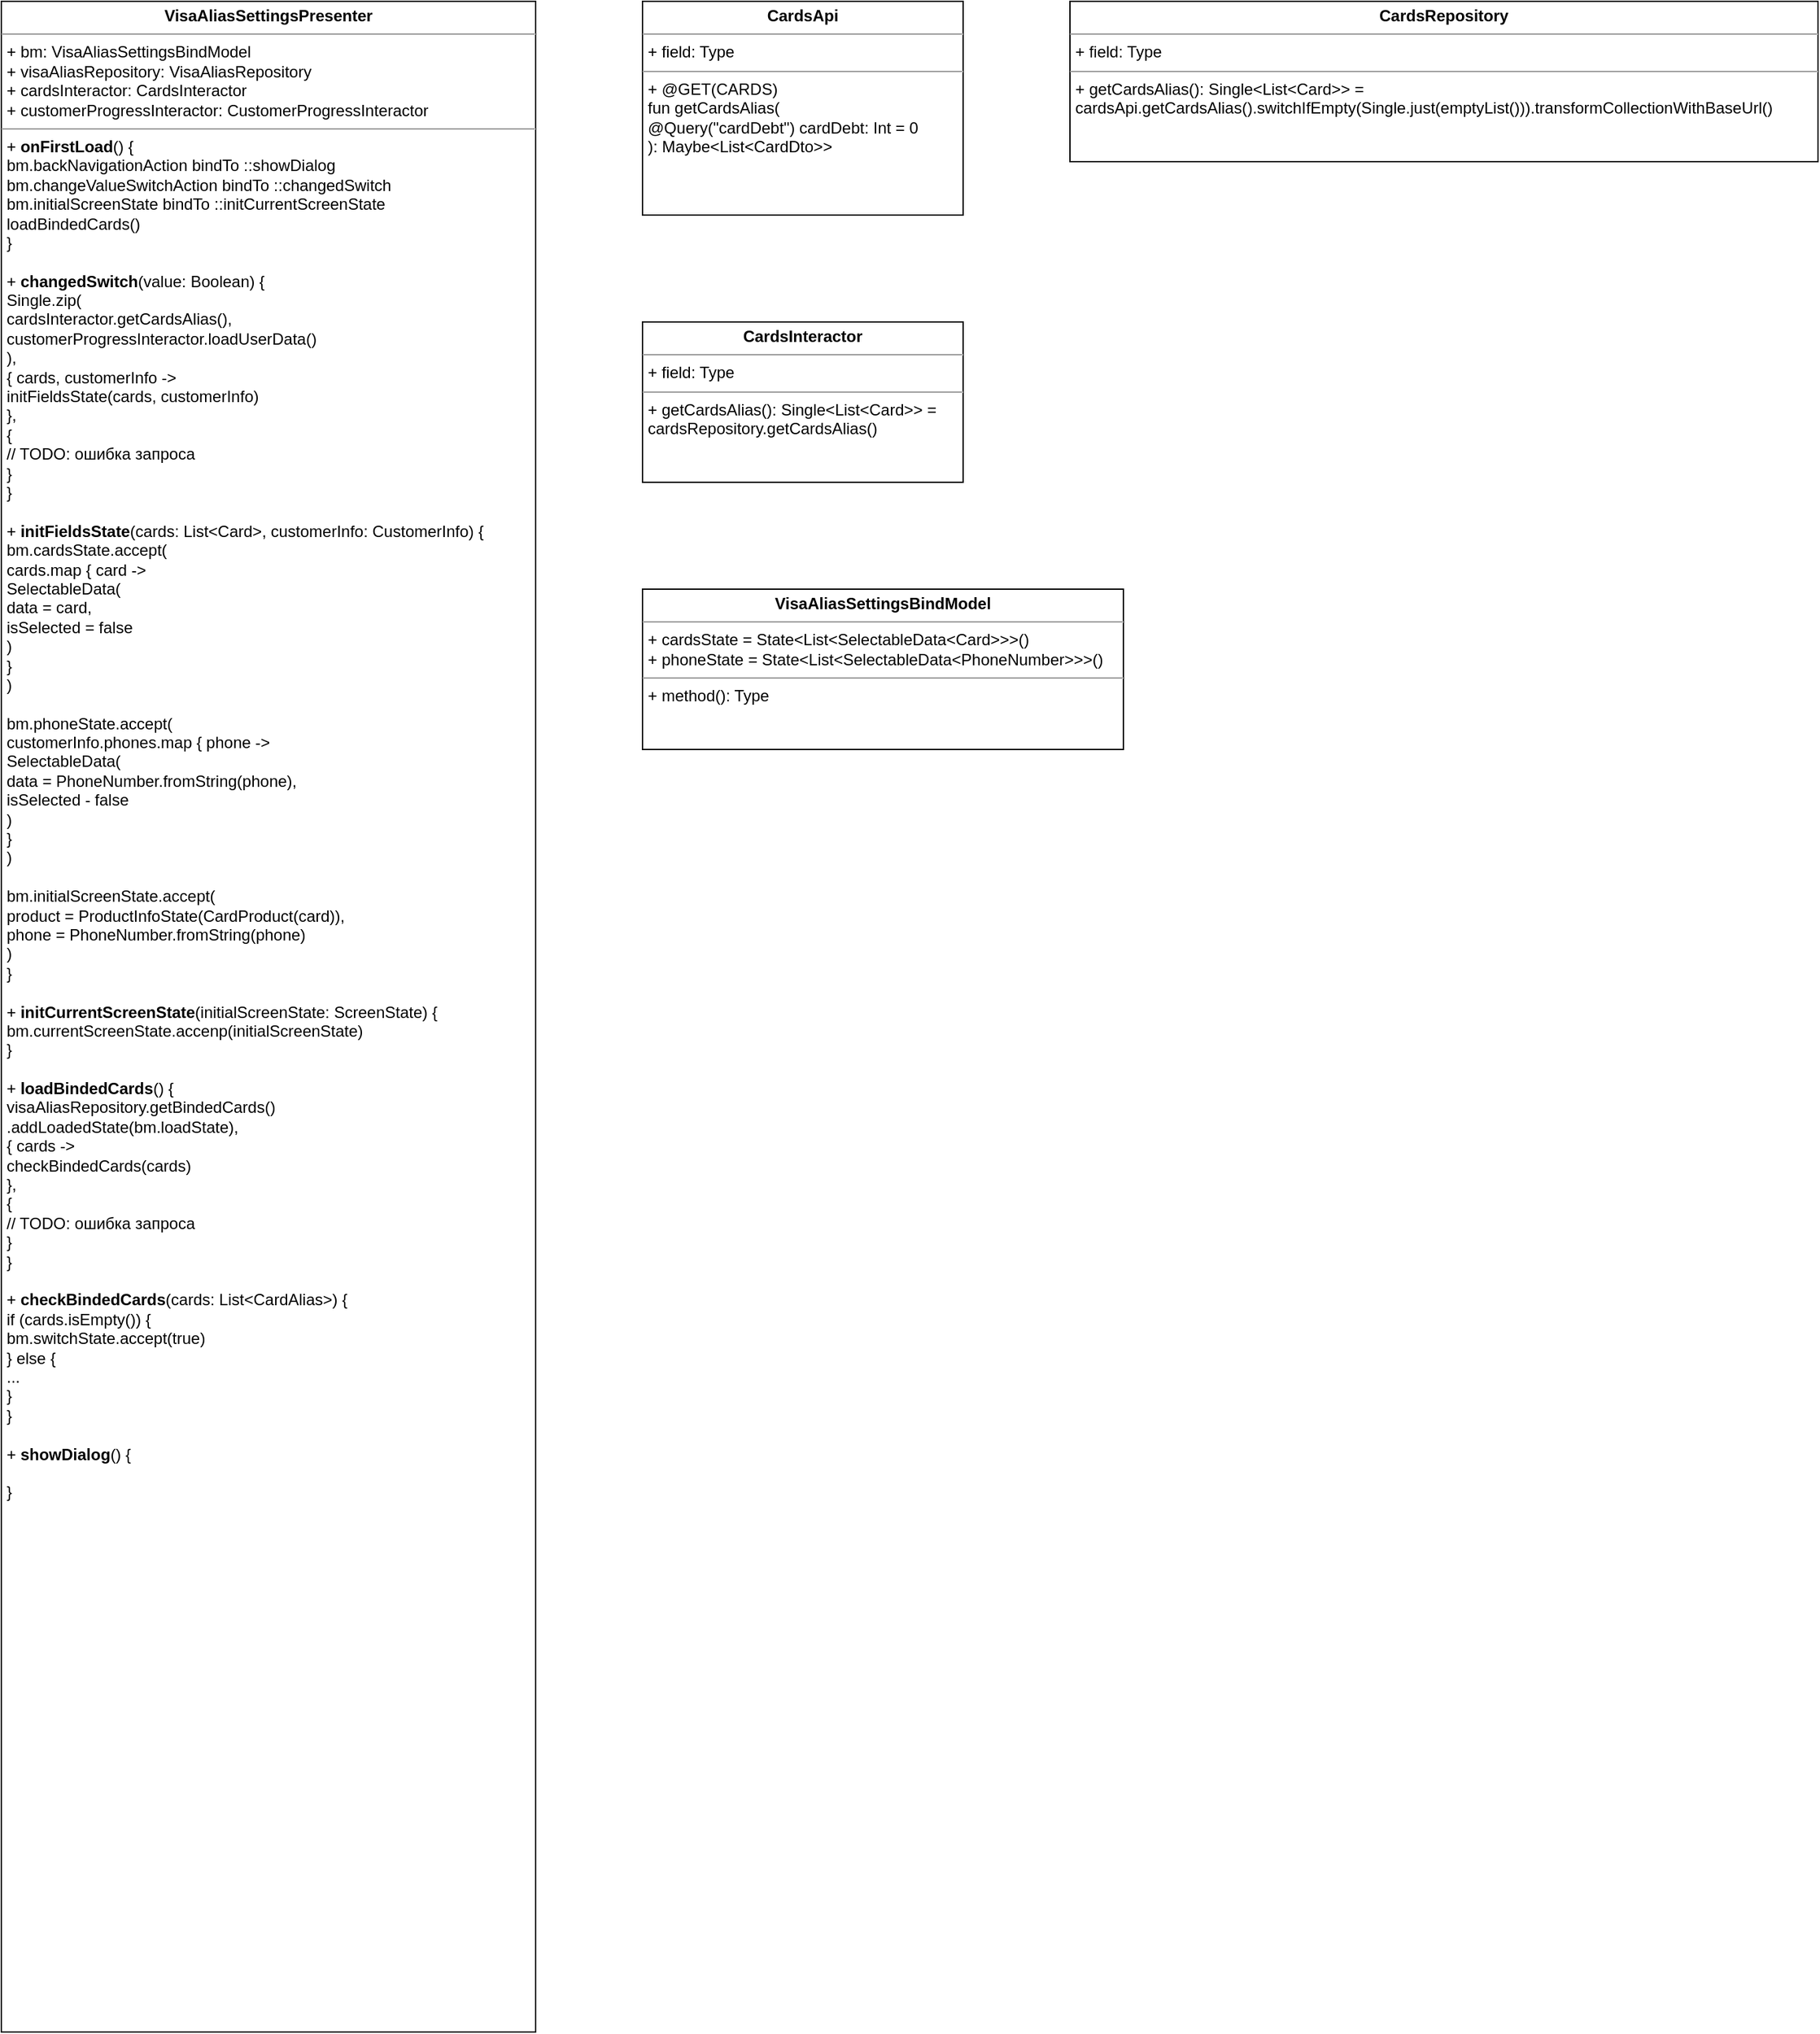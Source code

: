 <mxfile version="16.5.3" type="github">
  <diagram id="dYaKm0zOiIkTefgdSqAL" name="Page-1">
    <mxGraphModel dx="1673" dy="908" grid="1" gridSize="10" guides="1" tooltips="1" connect="1" arrows="1" fold="1" page="1" pageScale="1" pageWidth="850" pageHeight="1100" math="0" shadow="0">
      <root>
        <mxCell id="0" />
        <mxCell id="1" parent="0" />
        <mxCell id="R8p8swTbhKfgt5eax4jr-1" value="&lt;p style=&quot;margin: 0px ; margin-top: 4px ; text-align: center&quot;&gt;&lt;b&gt;VisaAliasSettingsPresenter&lt;/b&gt;&lt;/p&gt;&lt;hr size=&quot;1&quot;&gt;&lt;p style=&quot;margin: 0px ; margin-left: 4px&quot;&gt;+ bm: VisaAliasSettingsBindModel&lt;br&gt;&lt;/p&gt;&lt;p style=&quot;margin: 0px ; margin-left: 4px&quot;&gt;+ visaAliasRepository: VisaAliasRepository&lt;/p&gt;&lt;p style=&quot;margin: 0px ; margin-left: 4px&quot;&gt;+ cardsInteractor: CardsInteractor&lt;/p&gt;&lt;p style=&quot;margin: 0px ; margin-left: 4px&quot;&gt;+ customerProgressInteractor: CustomerProgressInteractor&lt;br&gt;&lt;/p&gt;&lt;hr size=&quot;1&quot;&gt;&lt;p style=&quot;margin: 0px ; margin-left: 4px&quot;&gt;+ &lt;b&gt;onFirstLoad&lt;/b&gt;() {&lt;/p&gt;&lt;p style=&quot;margin: 0px ; margin-left: 4px&quot;&gt;bm.backNavigationAction bindTo ::showDialog&lt;br&gt;&lt;/p&gt;&lt;p style=&quot;margin: 0px ; margin-left: 4px&quot;&gt;bm.changeValueSwitchAction bindTo ::changedSwitch&lt;/p&gt;&lt;p style=&quot;margin: 0px ; margin-left: 4px&quot;&gt;bm.initialScreenState bindTo ::initCurrentScreenState&lt;br&gt;&lt;/p&gt;&lt;p style=&quot;margin: 0px ; margin-left: 4px&quot;&gt;loadBindedCards()&lt;br&gt;&lt;/p&gt;&lt;p style=&quot;margin: 0px ; margin-left: 4px&quot;&gt;}&lt;/p&gt;&lt;p style=&quot;margin: 0px ; margin-left: 4px&quot;&gt;&lt;br&gt;&lt;/p&gt;&lt;p style=&quot;margin: 0px ; margin-left: 4px&quot;&gt;+ &lt;b&gt;changedSwitch&lt;/b&gt;(value: Boolean) {&lt;/p&gt;&lt;p style=&quot;margin: 0px ; margin-left: 4px&quot;&gt;Single.zip(&lt;/p&gt;&lt;p style=&quot;margin: 0px ; margin-left: 4px&quot;&gt;cardsInteractor.getCardsAlias(),&lt;/p&gt;&lt;p style=&quot;margin: 0px ; margin-left: 4px&quot;&gt;customerProgressInteractor.loadUserData()&lt;br&gt;&lt;/p&gt;&lt;p style=&quot;margin: 0px ; margin-left: 4px&quot;&gt;),&lt;/p&gt;&lt;p style=&quot;margin: 0px ; margin-left: 4px&quot;&gt;{ cards, customerInfo -&amp;gt;&lt;br&gt;&lt;/p&gt;&lt;p style=&quot;margin: 0px ; margin-left: 4px&quot;&gt;initFieldsState(cards, customerInfo)&lt;br&gt;&lt;/p&gt;&lt;p style=&quot;margin: 0px ; margin-left: 4px&quot;&gt;},&lt;/p&gt;&lt;p style=&quot;margin: 0px ; margin-left: 4px&quot;&gt;{&lt;/p&gt;&lt;p style=&quot;margin: 0px ; margin-left: 4px&quot;&gt;// TODO: ошибка запроса&lt;br&gt;&lt;/p&gt;&lt;p style=&quot;margin: 0px ; margin-left: 4px&quot;&gt;}&lt;br&gt;&lt;/p&gt;&lt;p style=&quot;margin: 0px ; margin-left: 4px&quot;&gt;}&lt;/p&gt;&lt;p style=&quot;margin: 0px ; margin-left: 4px&quot;&gt;&lt;br&gt;&lt;/p&gt;&lt;p style=&quot;margin: 0px ; margin-left: 4px&quot;&gt;+ &lt;b&gt;initFieldsState&lt;/b&gt;(cards: List&amp;lt;Card&amp;gt;, customerInfo: CustomerInfo) {&lt;/p&gt;&lt;p style=&quot;margin: 0px ; margin-left: 4px&quot;&gt;bm.cardsState.accept(&lt;/p&gt;&lt;p style=&quot;margin: 0px ; margin-left: 4px&quot;&gt;cards.map { card -&amp;gt;&lt;br&gt;&lt;/p&gt;&lt;p style=&quot;margin: 0px ; margin-left: 4px&quot;&gt;SelectableData(&lt;/p&gt;&lt;p style=&quot;margin: 0px ; margin-left: 4px&quot;&gt;data = card,&lt;/p&gt;&lt;p style=&quot;margin: 0px ; margin-left: 4px&quot;&gt;isSelected = false&lt;br&gt;&lt;/p&gt;&lt;p style=&quot;margin: 0px ; margin-left: 4px&quot;&gt;)&lt;br&gt;&lt;/p&gt;&lt;p style=&quot;margin: 0px ; margin-left: 4px&quot;&gt;}&lt;br&gt;&lt;/p&gt;&lt;p style=&quot;margin: 0px ; margin-left: 4px&quot;&gt;)&lt;/p&gt;&lt;p style=&quot;margin: 0px ; margin-left: 4px&quot;&gt;&lt;br&gt;&lt;/p&gt;&lt;p style=&quot;margin: 0px ; margin-left: 4px&quot;&gt;bm.phoneState.accept(&lt;/p&gt;&lt;p style=&quot;margin: 0px ; margin-left: 4px&quot;&gt;customerInfo.phones.map { phone -&amp;gt;&lt;br&gt;&lt;/p&gt;&lt;p style=&quot;margin: 0px ; margin-left: 4px&quot;&gt;SelectableData(&lt;/p&gt;&lt;p style=&quot;margin: 0px ; margin-left: 4px&quot;&gt;data = PhoneNumber.fromString(phone),&lt;/p&gt;&lt;p style=&quot;margin: 0px ; margin-left: 4px&quot;&gt;isSelected - false&lt;br&gt;&lt;/p&gt;&lt;p style=&quot;margin: 0px ; margin-left: 4px&quot;&gt;)&lt;br&gt;&lt;/p&gt;&lt;p style=&quot;margin: 0px ; margin-left: 4px&quot;&gt;}&lt;br&gt;&lt;/p&gt;&lt;p style=&quot;margin: 0px ; margin-left: 4px&quot;&gt;)&lt;br&gt;&lt;/p&gt;&lt;p style=&quot;margin: 0px ; margin-left: 4px&quot;&gt;&lt;br&gt;&lt;/p&gt;&lt;p style=&quot;margin: 0px ; margin-left: 4px&quot;&gt;bm.initialScreenState.accept(&lt;/p&gt;&lt;p style=&quot;margin: 0px ; margin-left: 4px&quot;&gt;product = ProductInfoState(CardProduct(card)),&lt;/p&gt;&lt;p style=&quot;margin: 0px ; margin-left: 4px&quot;&gt;phone = PhoneNumber.fromString(phone)&lt;br&gt;&lt;/p&gt;&lt;p style=&quot;margin: 0px ; margin-left: 4px&quot;&gt;)&lt;br&gt;&lt;/p&gt;&lt;p style=&quot;margin: 0px ; margin-left: 4px&quot;&gt;}&lt;/p&gt;&lt;p style=&quot;margin: 0px ; margin-left: 4px&quot;&gt;&lt;br&gt;&lt;/p&gt;&lt;p style=&quot;margin: 0px ; margin-left: 4px&quot;&gt;+ &lt;b&gt;initCurrentScreenState&lt;/b&gt;(initialScreenState: ScreenState) {&lt;/p&gt;&lt;p style=&quot;margin: 0px ; margin-left: 4px&quot;&gt;bm.currentScreenState.accenp(initialScreenState)&lt;br&gt;&lt;/p&gt;&lt;p style=&quot;margin: 0px ; margin-left: 4px&quot;&gt;}&lt;br&gt;&lt;/p&gt;&lt;p style=&quot;margin: 0px ; margin-left: 4px&quot;&gt;&lt;br&gt;&lt;/p&gt;&lt;p style=&quot;margin: 0px ; margin-left: 4px&quot;&gt;+ &lt;b&gt;loadBindedCards&lt;/b&gt;() {&lt;/p&gt;&lt;p style=&quot;margin: 0px ; margin-left: 4px&quot;&gt;visaAliasRepository.getBindedCards()&lt;/p&gt;&lt;p style=&quot;margin: 0px ; margin-left: 4px&quot;&gt;.addLoadedState(bm.loadState),&lt;/p&gt;&lt;p style=&quot;margin: 0px ; margin-left: 4px&quot;&gt;{ cards -&amp;gt;&lt;br&gt;&lt;/p&gt;&lt;p style=&quot;margin: 0px ; margin-left: 4px&quot;&gt;checkBindedCards(cards)&lt;br&gt;&lt;/p&gt;&lt;p style=&quot;margin: 0px ; margin-left: 4px&quot;&gt;},&lt;/p&gt;&lt;p style=&quot;margin: 0px ; margin-left: 4px&quot;&gt;{&lt;/p&gt;&lt;p style=&quot;margin: 0px ; margin-left: 4px&quot;&gt;// TODO: ошибка запроса&lt;br&gt;&lt;/p&gt;&lt;p style=&quot;margin: 0px ; margin-left: 4px&quot;&gt;}&lt;br&gt;&lt;/p&gt;&lt;p style=&quot;margin: 0px ; margin-left: 4px&quot;&gt;}&lt;/p&gt;&lt;p style=&quot;margin: 0px ; margin-left: 4px&quot;&gt;&lt;br&gt;&lt;/p&gt;&lt;p style=&quot;margin: 0px ; margin-left: 4px&quot;&gt;+ &lt;b&gt;checkBindedCards&lt;/b&gt;(cards: List&amp;lt;CardAlias&amp;gt;) {&lt;/p&gt;&lt;p style=&quot;margin: 0px ; margin-left: 4px&quot;&gt;if (cards.isEmpty()) {&lt;/p&gt;&lt;p style=&quot;margin: 0px ; margin-left: 4px&quot;&gt;bm.switchState.accept(true)&lt;br&gt;&lt;/p&gt;&lt;p style=&quot;margin: 0px ; margin-left: 4px&quot;&gt;} else {&lt;/p&gt;&lt;p style=&quot;margin: 0px ; margin-left: 4px&quot;&gt;...&lt;br&gt;&lt;/p&gt;&lt;p style=&quot;margin: 0px ; margin-left: 4px&quot;&gt;}&lt;br&gt;&lt;/p&gt;&lt;p style=&quot;margin: 0px ; margin-left: 4px&quot;&gt;}&lt;/p&gt;&lt;p style=&quot;margin: 0px ; margin-left: 4px&quot;&gt;&lt;br&gt;&lt;/p&gt;&lt;p style=&quot;margin: 0px ; margin-left: 4px&quot;&gt;+ &lt;b&gt;showDialog&lt;/b&gt;() {&lt;/p&gt;&lt;p style=&quot;margin: 0px ; margin-left: 4px&quot;&gt;&lt;br&gt;&lt;/p&gt;&lt;p style=&quot;margin: 0px ; margin-left: 4px&quot;&gt;}&lt;br&gt;&lt;/p&gt;" style="verticalAlign=top;align=left;overflow=fill;fontSize=12;fontFamily=Helvetica;html=1;" vertex="1" parent="1">
          <mxGeometry x="80" y="80" width="400" height="1520" as="geometry" />
        </mxCell>
        <mxCell id="R8p8swTbhKfgt5eax4jr-2" value="&lt;p style=&quot;margin: 0px ; margin-top: 4px ; text-align: center&quot;&gt;&lt;b&gt;CardsApi&lt;/b&gt;&lt;/p&gt;&lt;hr size=&quot;1&quot;&gt;&lt;p style=&quot;margin: 0px ; margin-left: 4px&quot;&gt;+ field: Type&lt;/p&gt;&lt;hr size=&quot;1&quot;&gt;&lt;p style=&quot;margin: 0px ; margin-left: 4px&quot;&gt;+ @GET(CARDS)&lt;/p&gt;&lt;p style=&quot;margin: 0px ; margin-left: 4px&quot;&gt;fun getCardsAlias(&lt;/p&gt;&lt;p style=&quot;margin: 0px ; margin-left: 4px&quot;&gt;@Query(&quot;cardDebt&quot;) cardDebt: Int = 0&lt;br&gt;&lt;/p&gt;&lt;p style=&quot;margin: 0px ; margin-left: 4px&quot;&gt;): Maybe&amp;lt;List&amp;lt;CardDto&amp;gt;&amp;gt;&lt;br&gt;&lt;/p&gt;" style="verticalAlign=top;align=left;overflow=fill;fontSize=12;fontFamily=Helvetica;html=1;" vertex="1" parent="1">
          <mxGeometry x="560" y="80" width="240" height="160" as="geometry" />
        </mxCell>
        <mxCell id="R8p8swTbhKfgt5eax4jr-3" value="&lt;p style=&quot;margin: 0px ; margin-top: 4px ; text-align: center&quot;&gt;&lt;b&gt;CardsRepository&lt;/b&gt;&lt;/p&gt;&lt;hr size=&quot;1&quot;&gt;&lt;p style=&quot;margin: 0px ; margin-left: 4px&quot;&gt;+ field: Type&lt;/p&gt;&lt;hr size=&quot;1&quot;&gt;&lt;p style=&quot;margin: 0px ; margin-left: 4px&quot;&gt;+ getCardsAlias(): Single&amp;lt;List&amp;lt;Card&amp;gt;&amp;gt; =&lt;/p&gt;&lt;p style=&quot;margin: 0px ; margin-left: 4px&quot;&gt;cardsApi.getCardsAlias().switchIfEmpty(Single.just(emptyList())).transformCollectionWithBaseUrl()&lt;br&gt;&lt;/p&gt;" style="verticalAlign=top;align=left;overflow=fill;fontSize=12;fontFamily=Helvetica;html=1;" vertex="1" parent="1">
          <mxGeometry x="880" y="80" width="560" height="120" as="geometry" />
        </mxCell>
        <mxCell id="R8p8swTbhKfgt5eax4jr-4" value="&lt;p style=&quot;margin: 0px ; margin-top: 4px ; text-align: center&quot;&gt;&lt;b&gt;CardsInteractor&lt;/b&gt;&lt;/p&gt;&lt;hr size=&quot;1&quot;&gt;&lt;p style=&quot;margin: 0px ; margin-left: 4px&quot;&gt;+ field: Type&lt;/p&gt;&lt;hr size=&quot;1&quot;&gt;&lt;p style=&quot;margin: 0px ; margin-left: 4px&quot;&gt;+ getCardsAlias(): Single&amp;lt;List&amp;lt;Card&amp;gt;&amp;gt; =&lt;/p&gt;&lt;p style=&quot;margin: 0px ; margin-left: 4px&quot;&gt;cardsRepository.getCardsAlias()&lt;br&gt;&lt;/p&gt;" style="verticalAlign=top;align=left;overflow=fill;fontSize=12;fontFamily=Helvetica;html=1;" vertex="1" parent="1">
          <mxGeometry x="560" y="320" width="240" height="120" as="geometry" />
        </mxCell>
        <mxCell id="R8p8swTbhKfgt5eax4jr-5" value="&lt;p style=&quot;margin: 0px ; margin-top: 4px ; text-align: center&quot;&gt;&lt;b&gt;VisaAliasSettingsBindModel&lt;/b&gt;&lt;/p&gt;&lt;hr size=&quot;1&quot;&gt;&lt;p style=&quot;margin: 0px ; margin-left: 4px&quot;&gt;+ cardsState = State&amp;lt;List&amp;lt;SelectableData&amp;lt;Card&amp;gt;&amp;gt;&amp;gt;()&lt;/p&gt;&lt;p style=&quot;margin: 0px ; margin-left: 4px&quot;&gt;+ phoneState = State&amp;lt;List&amp;lt;SelectableData&amp;lt;PhoneNumber&amp;gt;&amp;gt;&amp;gt;()&lt;br&gt;&lt;/p&gt;&lt;hr size=&quot;1&quot;&gt;&lt;p style=&quot;margin: 0px ; margin-left: 4px&quot;&gt;+ method(): Type&lt;/p&gt;" style="verticalAlign=top;align=left;overflow=fill;fontSize=12;fontFamily=Helvetica;html=1;" vertex="1" parent="1">
          <mxGeometry x="560" y="520" width="360" height="120" as="geometry" />
        </mxCell>
      </root>
    </mxGraphModel>
  </diagram>
</mxfile>
